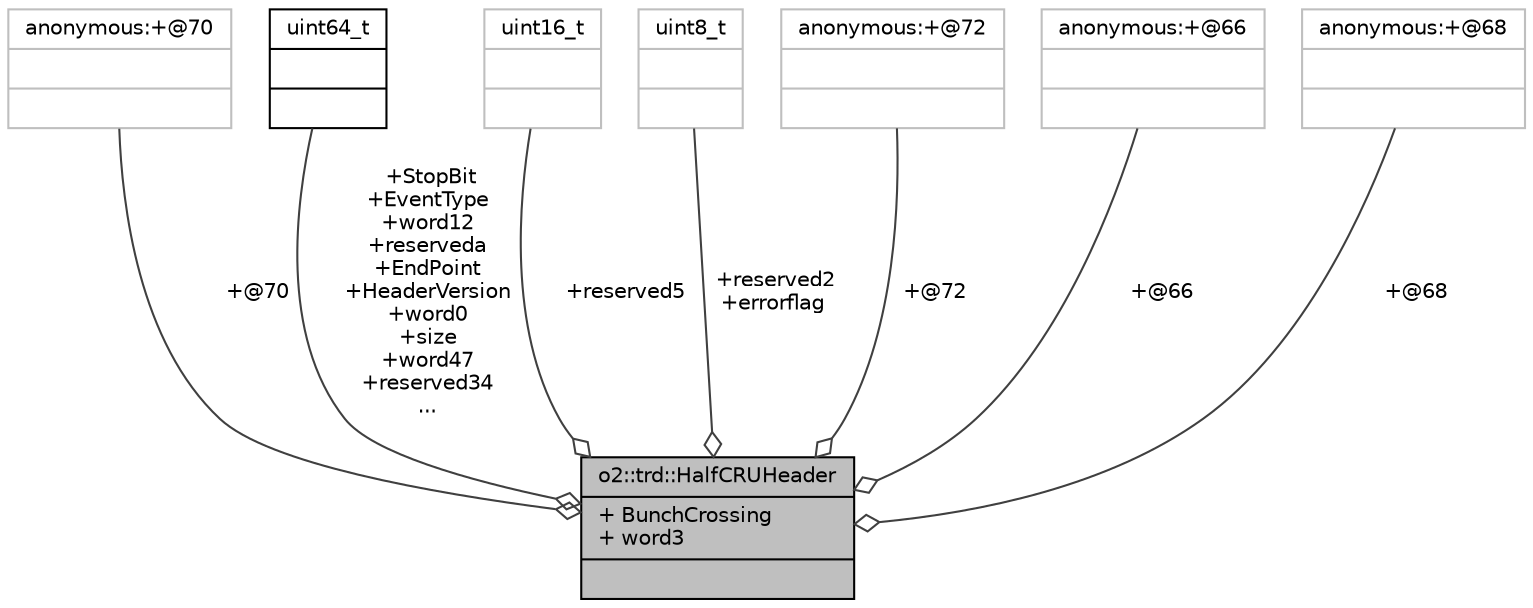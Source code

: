 digraph "o2::trd::HalfCRUHeader"
{
 // INTERACTIVE_SVG=YES
  bgcolor="transparent";
  edge [fontname="Helvetica",fontsize="10",labelfontname="Helvetica",labelfontsize="10"];
  node [fontname="Helvetica",fontsize="10",shape=record];
  Node1 [label="{o2::trd::HalfCRUHeader\n|+ BunchCrossing\l+ word3\l|}",height=0.2,width=0.4,color="black", fillcolor="grey75", style="filled", fontcolor="black"];
  Node2 -> Node1 [color="grey25",fontsize="10",style="solid",label=" +@70" ,arrowhead="odiamond",fontname="Helvetica"];
  Node2 [label="{anonymous:+@70\n||}",height=0.2,width=0.4,color="grey75"];
  Node3 -> Node1 [color="grey25",fontsize="10",style="solid",label=" +StopBit\n+EventType\n+word12\n+reserveda\n+EndPoint\n+HeaderVersion\n+word0\n+size\n+word47\n+reserved34\n..." ,arrowhead="odiamond",fontname="Helvetica"];
  Node3 [label="{uint64_t\n||}",height=0.2,width=0.4,color="black",URL="$d6/d30/classuint64__t.html"];
  Node4 -> Node1 [color="grey25",fontsize="10",style="solid",label=" +reserved5" ,arrowhead="odiamond",fontname="Helvetica"];
  Node4 [label="{uint16_t\n||}",height=0.2,width=0.4,color="grey75"];
  Node5 -> Node1 [color="grey25",fontsize="10",style="solid",label=" +reserved2\n+errorflag" ,arrowhead="odiamond",fontname="Helvetica"];
  Node5 [label="{uint8_t\n||}",height=0.2,width=0.4,color="grey75"];
  Node6 -> Node1 [color="grey25",fontsize="10",style="solid",label=" +@72" ,arrowhead="odiamond",fontname="Helvetica"];
  Node6 [label="{anonymous:+@72\n||}",height=0.2,width=0.4,color="grey75"];
  Node7 -> Node1 [color="grey25",fontsize="10",style="solid",label=" +@66" ,arrowhead="odiamond",fontname="Helvetica"];
  Node7 [label="{anonymous:+@66\n||}",height=0.2,width=0.4,color="grey75"];
  Node8 -> Node1 [color="grey25",fontsize="10",style="solid",label=" +@68" ,arrowhead="odiamond",fontname="Helvetica"];
  Node8 [label="{anonymous:+@68\n||}",height=0.2,width=0.4,color="grey75"];
}
